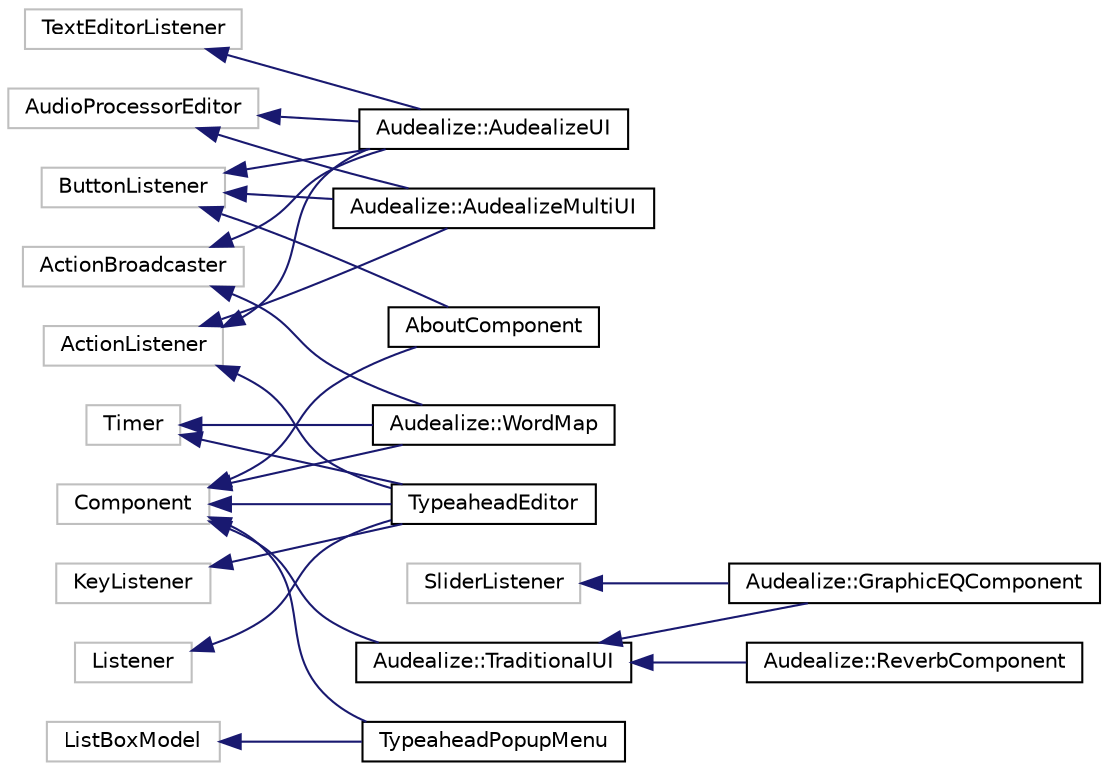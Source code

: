 digraph "Graphical Class Hierarchy"
{
  edge [fontname="Helvetica",fontsize="10",labelfontname="Helvetica",labelfontsize="10"];
  node [fontname="Helvetica",fontsize="10",shape=record];
  rankdir="LR";
  Node1 [label="ActionBroadcaster",height=0.2,width=0.4,color="grey75", fillcolor="white", style="filled"];
  Node1 -> Node2 [dir="back",color="midnightblue",fontsize="10",style="solid",fontname="Helvetica"];
  Node2 [label="Audealize::AudealizeUI",height=0.2,width=0.4,color="black", fillcolor="white", style="filled",URL="$class_audealize_1_1_audealize_u_i.html"];
  Node1 -> Node3 [dir="back",color="midnightblue",fontsize="10",style="solid",fontname="Helvetica"];
  Node3 [label="Audealize::WordMap",height=0.2,width=0.4,color="black", fillcolor="white", style="filled",URL="$class_audealize_1_1_word_map.html"];
  Node4 [label="ActionListener",height=0.2,width=0.4,color="grey75", fillcolor="white", style="filled"];
  Node4 -> Node5 [dir="back",color="midnightblue",fontsize="10",style="solid",fontname="Helvetica"];
  Node5 [label="Audealize::AudealizeMultiUI",height=0.2,width=0.4,color="black", fillcolor="white", style="filled",URL="$class_audealize_1_1_audealize_multi_u_i.html"];
  Node4 -> Node2 [dir="back",color="midnightblue",fontsize="10",style="solid",fontname="Helvetica"];
  Node4 -> Node6 [dir="back",color="midnightblue",fontsize="10",style="solid",fontname="Helvetica"];
  Node6 [label="TypeaheadEditor",height=0.2,width=0.4,color="black", fillcolor="white", style="filled",URL="$class_typeahead_editor.html"];
  Node7 [label="AudioProcessorEditor",height=0.2,width=0.4,color="grey75", fillcolor="white", style="filled"];
  Node7 -> Node5 [dir="back",color="midnightblue",fontsize="10",style="solid",fontname="Helvetica"];
  Node7 -> Node2 [dir="back",color="midnightblue",fontsize="10",style="solid",fontname="Helvetica"];
  Node8 [label="ButtonListener",height=0.2,width=0.4,color="grey75", fillcolor="white", style="filled"];
  Node8 -> Node9 [dir="back",color="midnightblue",fontsize="10",style="solid",fontname="Helvetica"];
  Node9 [label="AboutComponent",height=0.2,width=0.4,color="black", fillcolor="white", style="filled",URL="$class_about_component.html"];
  Node8 -> Node5 [dir="back",color="midnightblue",fontsize="10",style="solid",fontname="Helvetica"];
  Node8 -> Node2 [dir="back",color="midnightblue",fontsize="10",style="solid",fontname="Helvetica"];
  Node10 [label="Component",height=0.2,width=0.4,color="grey75", fillcolor="white", style="filled"];
  Node10 -> Node9 [dir="back",color="midnightblue",fontsize="10",style="solid",fontname="Helvetica"];
  Node10 -> Node11 [dir="back",color="midnightblue",fontsize="10",style="solid",fontname="Helvetica"];
  Node11 [label="Audealize::TraditionalUI",height=0.2,width=0.4,color="black", fillcolor="white", style="filled",URL="$class_audealize_1_1_traditional_u_i.html"];
  Node11 -> Node12 [dir="back",color="midnightblue",fontsize="10",style="solid",fontname="Helvetica"];
  Node12 [label="Audealize::GraphicEQComponent",height=0.2,width=0.4,color="black", fillcolor="white", style="filled",URL="$class_audealize_1_1_graphic_e_q_component.html"];
  Node11 -> Node13 [dir="back",color="midnightblue",fontsize="10",style="solid",fontname="Helvetica"];
  Node13 [label="Audealize::ReverbComponent",height=0.2,width=0.4,color="black", fillcolor="white", style="filled",URL="$class_audealize_1_1_reverb_component.html"];
  Node10 -> Node3 [dir="back",color="midnightblue",fontsize="10",style="solid",fontname="Helvetica"];
  Node10 -> Node6 [dir="back",color="midnightblue",fontsize="10",style="solid",fontname="Helvetica"];
  Node10 -> Node14 [dir="back",color="midnightblue",fontsize="10",style="solid",fontname="Helvetica"];
  Node14 [label="TypeaheadPopupMenu",height=0.2,width=0.4,color="black", fillcolor="white", style="filled",URL="$class_typeahead_popup_menu.html"];
  Node15 [label="KeyListener",height=0.2,width=0.4,color="grey75", fillcolor="white", style="filled"];
  Node15 -> Node6 [dir="back",color="midnightblue",fontsize="10",style="solid",fontname="Helvetica"];
  Node16 [label="ListBoxModel",height=0.2,width=0.4,color="grey75", fillcolor="white", style="filled"];
  Node16 -> Node14 [dir="back",color="midnightblue",fontsize="10",style="solid",fontname="Helvetica"];
  Node17 [label="Listener",height=0.2,width=0.4,color="grey75", fillcolor="white", style="filled"];
  Node17 -> Node6 [dir="back",color="midnightblue",fontsize="10",style="solid",fontname="Helvetica"];
  Node18 [label="SliderListener",height=0.2,width=0.4,color="grey75", fillcolor="white", style="filled"];
  Node18 -> Node12 [dir="back",color="midnightblue",fontsize="10",style="solid",fontname="Helvetica"];
  Node19 [label="TextEditorListener",height=0.2,width=0.4,color="grey75", fillcolor="white", style="filled"];
  Node19 -> Node2 [dir="back",color="midnightblue",fontsize="10",style="solid",fontname="Helvetica"];
  Node20 [label="Timer",height=0.2,width=0.4,color="grey75", fillcolor="white", style="filled"];
  Node20 -> Node3 [dir="back",color="midnightblue",fontsize="10",style="solid",fontname="Helvetica"];
  Node20 -> Node6 [dir="back",color="midnightblue",fontsize="10",style="solid",fontname="Helvetica"];
}
